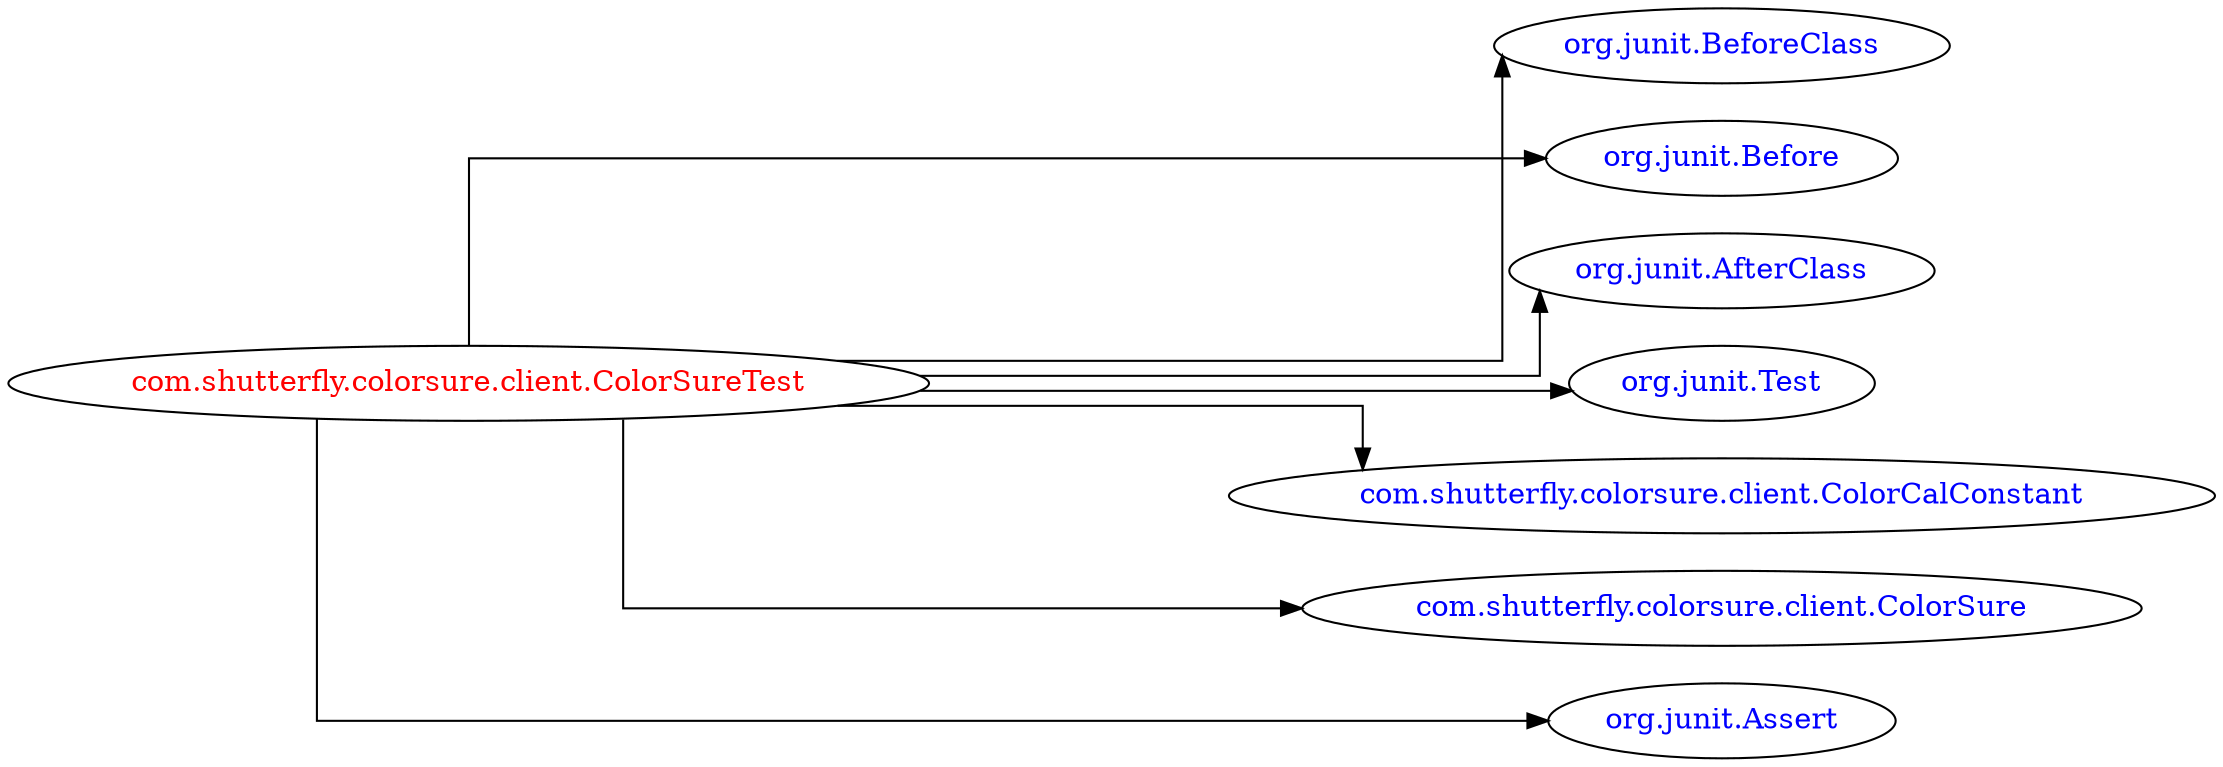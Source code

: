 digraph dependencyGraph {
 concentrate=true;
 ranksep="2.0";
 rankdir="LR"; 
 splines="ortho";
"com.shutterfly.colorsure.client.ColorSureTest" [fontcolor="red"];
"org.junit.BeforeClass" [ fontcolor="blue" ];
"com.shutterfly.colorsure.client.ColorSureTest"->"org.junit.BeforeClass";
"org.junit.Before" [ fontcolor="blue" ];
"com.shutterfly.colorsure.client.ColorSureTest"->"org.junit.Before";
"org.junit.AfterClass" [ fontcolor="blue" ];
"com.shutterfly.colorsure.client.ColorSureTest"->"org.junit.AfterClass";
"org.junit.Test" [ fontcolor="blue" ];
"com.shutterfly.colorsure.client.ColorSureTest"->"org.junit.Test";
"com.shutterfly.colorsure.client.ColorCalConstant" [ fontcolor="blue" ];
"com.shutterfly.colorsure.client.ColorSureTest"->"com.shutterfly.colorsure.client.ColorCalConstant";
"com.shutterfly.colorsure.client.ColorSure" [ fontcolor="blue" ];
"com.shutterfly.colorsure.client.ColorSureTest"->"com.shutterfly.colorsure.client.ColorSure";
"org.junit.Assert" [ fontcolor="blue" ];
"com.shutterfly.colorsure.client.ColorSureTest"->"org.junit.Assert";
}